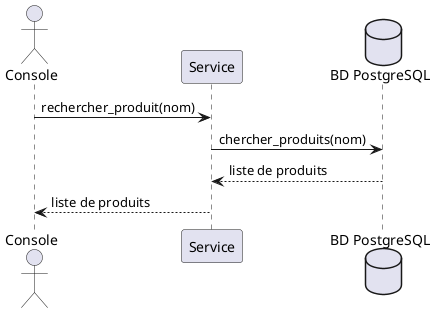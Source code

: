 @startuml Rechercher un produit
actor Console
participant Service
database "BD PostgreSQL" as DB
skinparam mirrorActors false


Console -> Service : rechercher_produit(nom)
Service -> DB : chercher_produits(nom)
DB --> Service : liste de produits
Service --> Console : liste de produits
@enduml
